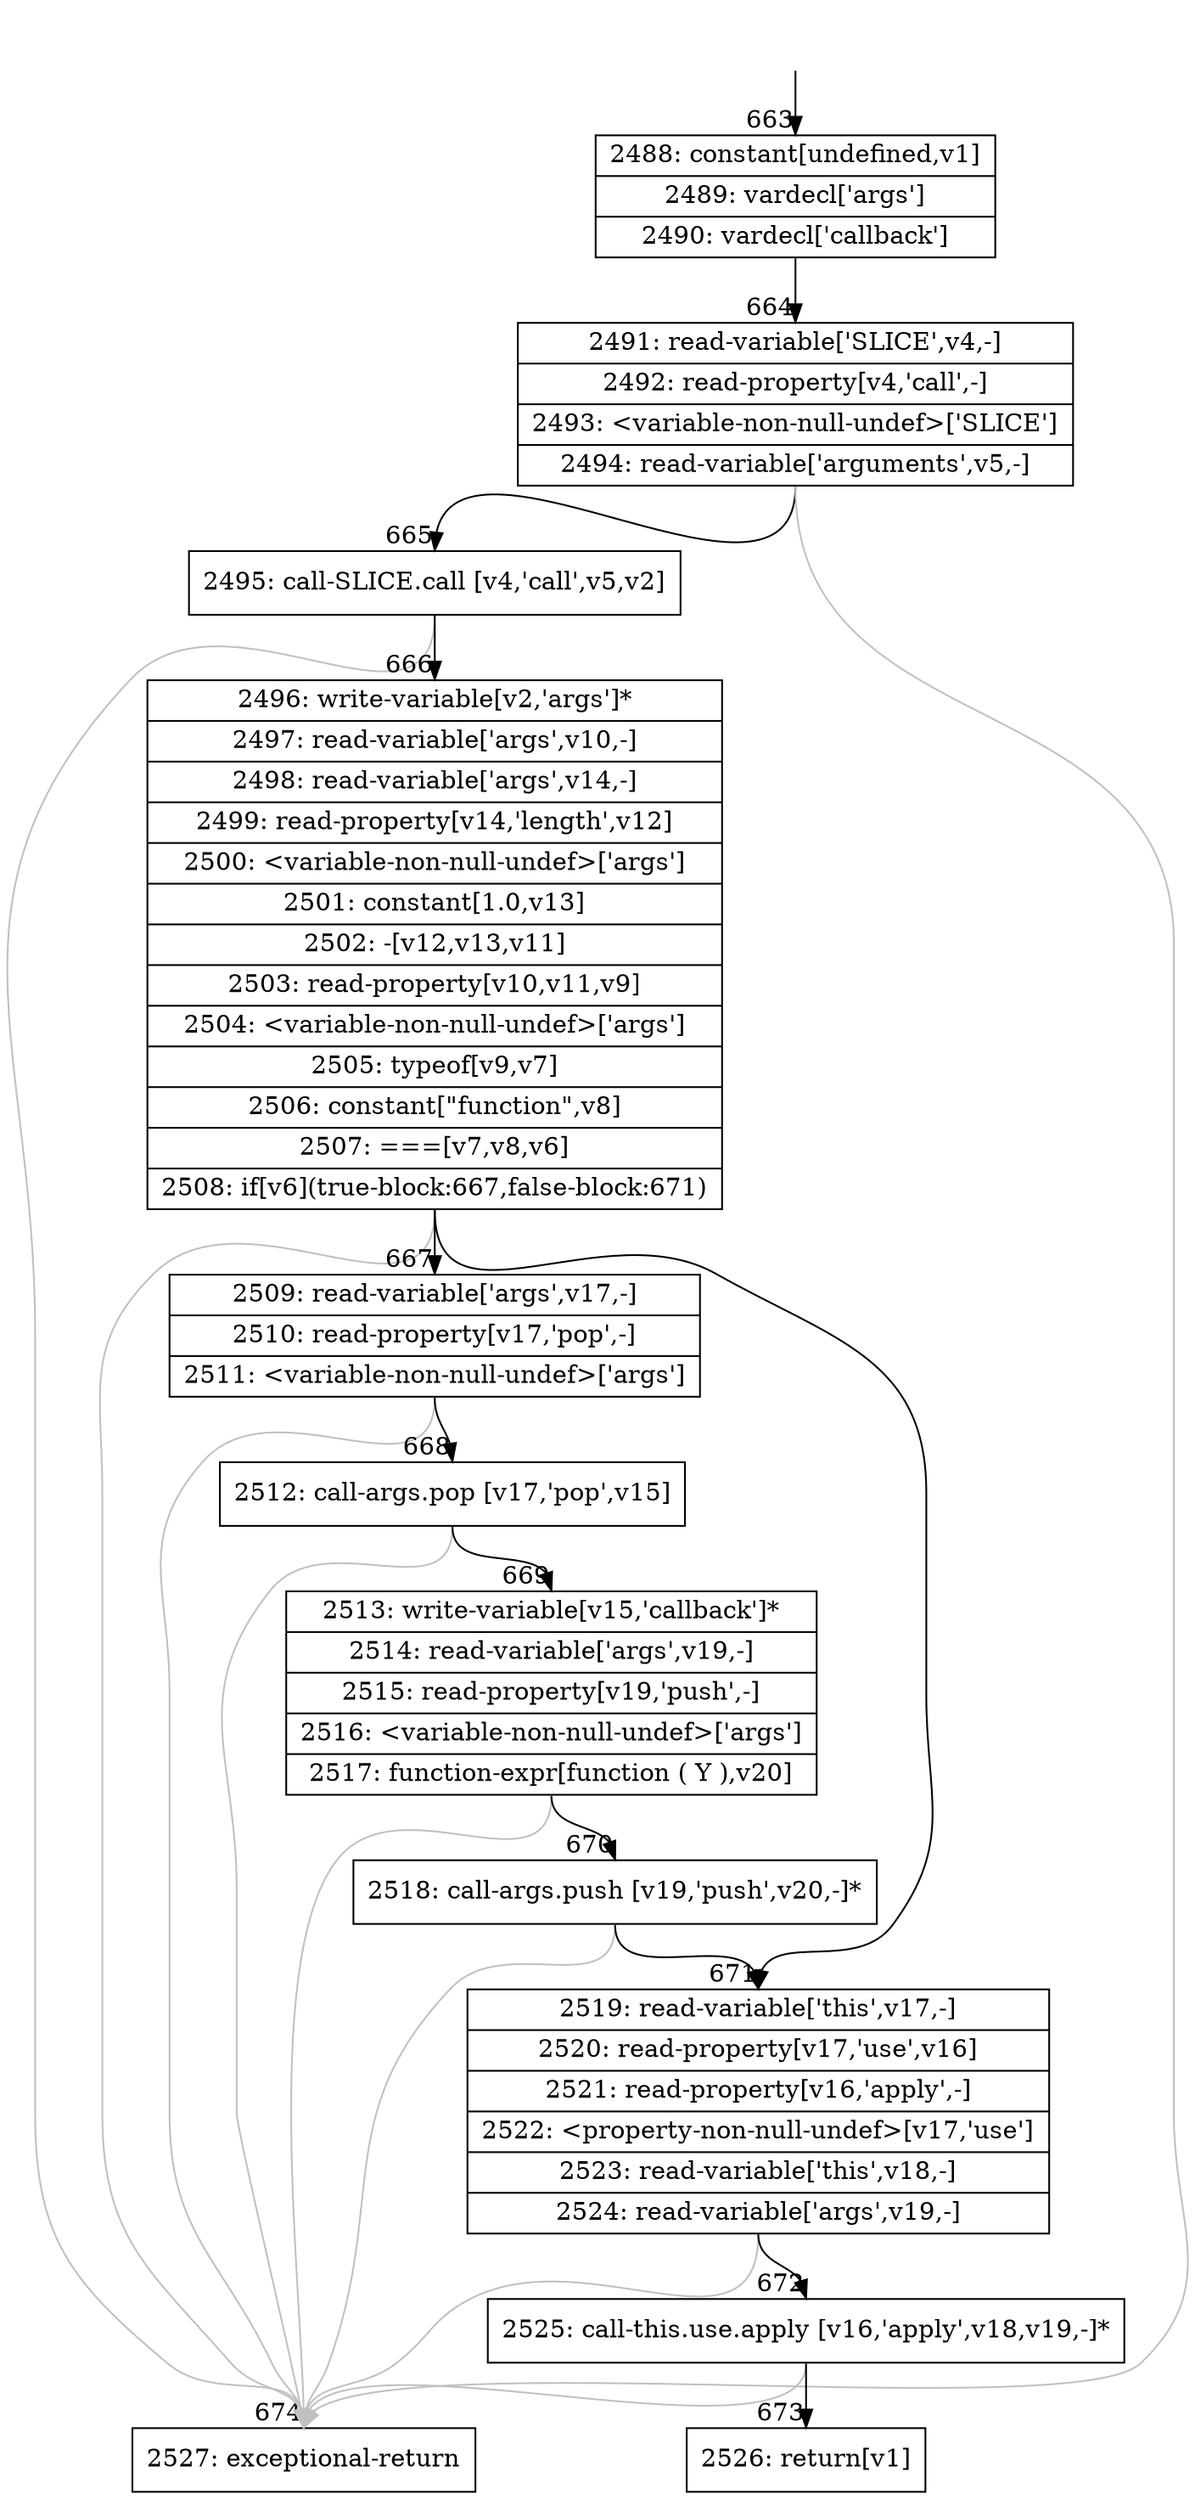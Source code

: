 digraph {
rankdir="TD"
BB_entry27[shape=none,label=""];
BB_entry27 -> BB663 [tailport=s, headport=n, headlabel="    663"]
BB663 [shape=record label="{2488: constant[undefined,v1]|2489: vardecl['args']|2490: vardecl['callback']}" ] 
BB663 -> BB664 [tailport=s, headport=n, headlabel="      664"]
BB664 [shape=record label="{2491: read-variable['SLICE',v4,-]|2492: read-property[v4,'call',-]|2493: \<variable-non-null-undef\>['SLICE']|2494: read-variable['arguments',v5,-]}" ] 
BB664 -> BB665 [tailport=s, headport=n, headlabel="      665"]
BB664 -> BB674 [tailport=s, headport=n, color=gray, headlabel="      674"]
BB665 [shape=record label="{2495: call-SLICE.call [v4,'call',v5,v2]}" ] 
BB665 -> BB666 [tailport=s, headport=n, headlabel="      666"]
BB665 -> BB674 [tailport=s, headport=n, color=gray]
BB666 [shape=record label="{2496: write-variable[v2,'args']*|2497: read-variable['args',v10,-]|2498: read-variable['args',v14,-]|2499: read-property[v14,'length',v12]|2500: \<variable-non-null-undef\>['args']|2501: constant[1.0,v13]|2502: -[v12,v13,v11]|2503: read-property[v10,v11,v9]|2504: \<variable-non-null-undef\>['args']|2505: typeof[v9,v7]|2506: constant[\"function\",v8]|2507: ===[v7,v8,v6]|2508: if[v6](true-block:667,false-block:671)}" ] 
BB666 -> BB667 [tailport=s, headport=n, headlabel="      667"]
BB666 -> BB671 [tailport=s, headport=n, headlabel="      671"]
BB666 -> BB674 [tailport=s, headport=n, color=gray]
BB667 [shape=record label="{2509: read-variable['args',v17,-]|2510: read-property[v17,'pop',-]|2511: \<variable-non-null-undef\>['args']}" ] 
BB667 -> BB668 [tailport=s, headport=n, headlabel="      668"]
BB667 -> BB674 [tailport=s, headport=n, color=gray]
BB668 [shape=record label="{2512: call-args.pop [v17,'pop',v15]}" ] 
BB668 -> BB669 [tailport=s, headport=n, headlabel="      669"]
BB668 -> BB674 [tailport=s, headport=n, color=gray]
BB669 [shape=record label="{2513: write-variable[v15,'callback']*|2514: read-variable['args',v19,-]|2515: read-property[v19,'push',-]|2516: \<variable-non-null-undef\>['args']|2517: function-expr[function ( Y ),v20]}" ] 
BB669 -> BB670 [tailport=s, headport=n, headlabel="      670"]
BB669 -> BB674 [tailport=s, headport=n, color=gray]
BB670 [shape=record label="{2518: call-args.push [v19,'push',v20,-]*}" ] 
BB670 -> BB671 [tailport=s, headport=n]
BB670 -> BB674 [tailport=s, headport=n, color=gray]
BB671 [shape=record label="{2519: read-variable['this',v17,-]|2520: read-property[v17,'use',v16]|2521: read-property[v16,'apply',-]|2522: \<property-non-null-undef\>[v17,'use']|2523: read-variable['this',v18,-]|2524: read-variable['args',v19,-]}" ] 
BB671 -> BB672 [tailport=s, headport=n, headlabel="      672"]
BB671 -> BB674 [tailport=s, headport=n, color=gray]
BB672 [shape=record label="{2525: call-this.use.apply [v16,'apply',v18,v19,-]*}" ] 
BB672 -> BB673 [tailport=s, headport=n, headlabel="      673"]
BB672 -> BB674 [tailport=s, headport=n, color=gray]
BB673 [shape=record label="{2526: return[v1]}" ] 
BB674 [shape=record label="{2527: exceptional-return}" ] 
//#$~ 1091
}

